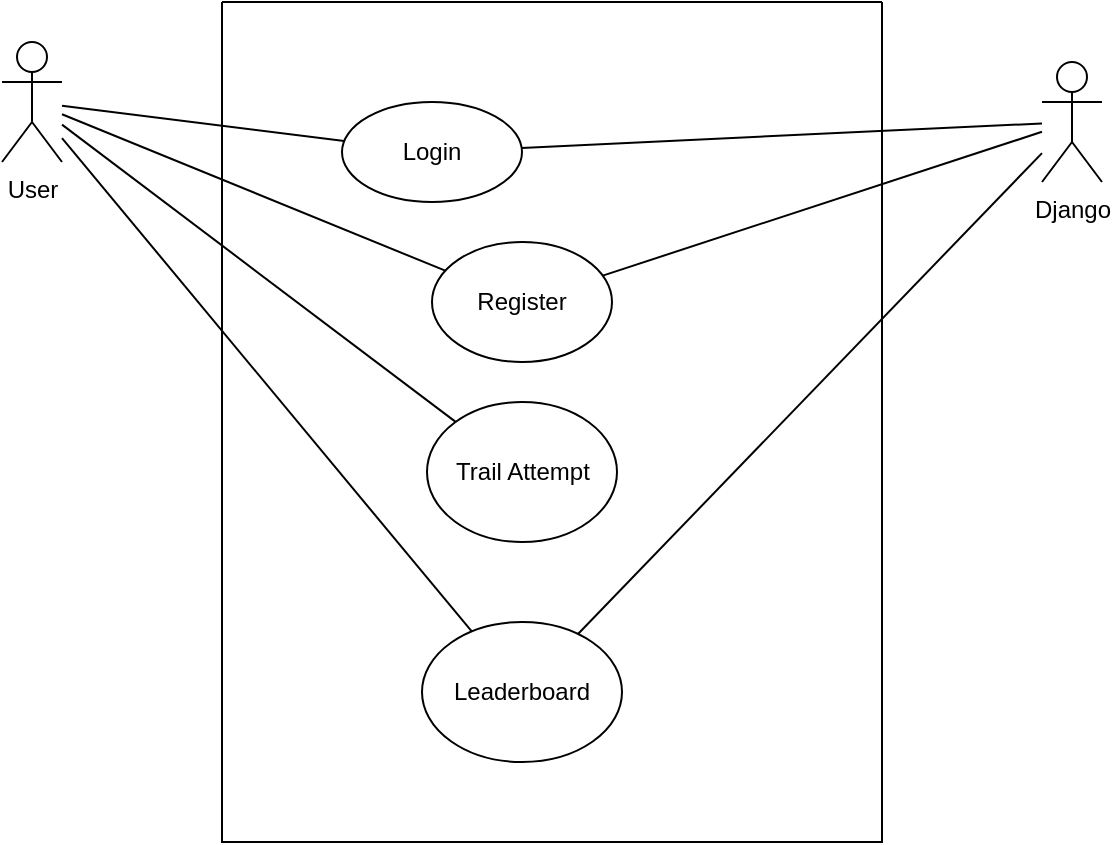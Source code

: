 <mxfile version="15.1.2" type="github">
  <diagram id="TCL3aWI0mzoux3vN0PKE" name="Page-1">
    <mxGraphModel dx="1038" dy="536" grid="1" gridSize="10" guides="1" tooltips="1" connect="1" arrows="1" fold="1" page="1" pageScale="1" pageWidth="850" pageHeight="1100" math="0" shadow="0">
      <root>
        <mxCell id="0" />
        <mxCell id="1" parent="0" />
        <mxCell id="Yt4aC9gbm4HXK07xka98-2" value="User" style="shape=umlActor;verticalLabelPosition=bottom;verticalAlign=top;html=1;outlineConnect=0;" vertex="1" parent="1">
          <mxGeometry x="140" y="90" width="30" height="60" as="geometry" />
        </mxCell>
        <mxCell id="Yt4aC9gbm4HXK07xka98-7" value="" style="swimlane;startSize=0;" vertex="1" parent="1">
          <mxGeometry x="250" y="70" width="330" height="420" as="geometry" />
        </mxCell>
        <mxCell id="Yt4aC9gbm4HXK07xka98-8" value="Login" style="ellipse;whiteSpace=wrap;html=1;" vertex="1" parent="Yt4aC9gbm4HXK07xka98-7">
          <mxGeometry x="60" y="50" width="90" height="50" as="geometry" />
        </mxCell>
        <mxCell id="Yt4aC9gbm4HXK07xka98-9" value="Register" style="ellipse;whiteSpace=wrap;html=1;" vertex="1" parent="Yt4aC9gbm4HXK07xka98-7">
          <mxGeometry x="105" y="120" width="90" height="60" as="geometry" />
        </mxCell>
        <mxCell id="Yt4aC9gbm4HXK07xka98-10" value="Trail Attempt" style="ellipse;whiteSpace=wrap;html=1;" vertex="1" parent="Yt4aC9gbm4HXK07xka98-7">
          <mxGeometry x="102.5" y="200" width="95" height="70" as="geometry" />
        </mxCell>
        <mxCell id="Yt4aC9gbm4HXK07xka98-11" value="Leaderboard" style="ellipse;whiteSpace=wrap;html=1;" vertex="1" parent="Yt4aC9gbm4HXK07xka98-7">
          <mxGeometry x="100" y="310" width="100" height="70" as="geometry" />
        </mxCell>
        <mxCell id="Yt4aC9gbm4HXK07xka98-12" value="Django" style="shape=umlActor;verticalLabelPosition=bottom;verticalAlign=top;html=1;outlineConnect=0;" vertex="1" parent="1">
          <mxGeometry x="660" y="100" width="30" height="60" as="geometry" />
        </mxCell>
        <mxCell id="Yt4aC9gbm4HXK07xka98-14" value="" style="endArrow=none;html=1;" edge="1" parent="1" source="Yt4aC9gbm4HXK07xka98-2" target="Yt4aC9gbm4HXK07xka98-8">
          <mxGeometry width="50" height="50" relative="1" as="geometry">
            <mxPoint x="190" y="170" as="sourcePoint" />
            <mxPoint x="240" y="120" as="targetPoint" />
          </mxGeometry>
        </mxCell>
        <mxCell id="Yt4aC9gbm4HXK07xka98-15" value="" style="endArrow=none;html=1;" edge="1" parent="1" source="Yt4aC9gbm4HXK07xka98-2" target="Yt4aC9gbm4HXK07xka98-9">
          <mxGeometry width="50" height="50" relative="1" as="geometry">
            <mxPoint x="180" y="131.875" as="sourcePoint" />
            <mxPoint x="321.098" y="149.512" as="targetPoint" />
          </mxGeometry>
        </mxCell>
        <mxCell id="Yt4aC9gbm4HXK07xka98-16" value="" style="endArrow=none;html=1;" edge="1" parent="1" source="Yt4aC9gbm4HXK07xka98-2" target="Yt4aC9gbm4HXK07xka98-10">
          <mxGeometry width="50" height="50" relative="1" as="geometry">
            <mxPoint x="190" y="141.875" as="sourcePoint" />
            <mxPoint x="331.098" y="159.512" as="targetPoint" />
          </mxGeometry>
        </mxCell>
        <mxCell id="Yt4aC9gbm4HXK07xka98-17" value="" style="endArrow=none;html=1;" edge="1" parent="1" source="Yt4aC9gbm4HXK07xka98-8" target="Yt4aC9gbm4HXK07xka98-12">
          <mxGeometry width="50" height="50" relative="1" as="geometry">
            <mxPoint x="548.9" y="250.005" as="sourcePoint" />
            <mxPoint x="689.998" y="267.642" as="targetPoint" />
          </mxGeometry>
        </mxCell>
        <mxCell id="Yt4aC9gbm4HXK07xka98-18" value="" style="endArrow=none;html=1;" edge="1" parent="1" source="Yt4aC9gbm4HXK07xka98-2" target="Yt4aC9gbm4HXK07xka98-11">
          <mxGeometry width="50" height="50" relative="1" as="geometry">
            <mxPoint x="210" y="161.875" as="sourcePoint" />
            <mxPoint x="351.098" y="179.512" as="targetPoint" />
          </mxGeometry>
        </mxCell>
        <mxCell id="Yt4aC9gbm4HXK07xka98-20" value="" style="endArrow=none;html=1;" edge="1" parent="1" source="Yt4aC9gbm4HXK07xka98-9" target="Yt4aC9gbm4HXK07xka98-12">
          <mxGeometry width="50" height="50" relative="1" as="geometry">
            <mxPoint x="220" y="171.875" as="sourcePoint" />
            <mxPoint x="361.098" y="189.512" as="targetPoint" />
          </mxGeometry>
        </mxCell>
        <mxCell id="Yt4aC9gbm4HXK07xka98-22" value="" style="endArrow=none;html=1;" edge="1" parent="1" source="Yt4aC9gbm4HXK07xka98-11" target="Yt4aC9gbm4HXK07xka98-12">
          <mxGeometry width="50" height="50" relative="1" as="geometry">
            <mxPoint x="240" y="191.875" as="sourcePoint" />
            <mxPoint x="381.098" y="209.512" as="targetPoint" />
          </mxGeometry>
        </mxCell>
      </root>
    </mxGraphModel>
  </diagram>
</mxfile>
